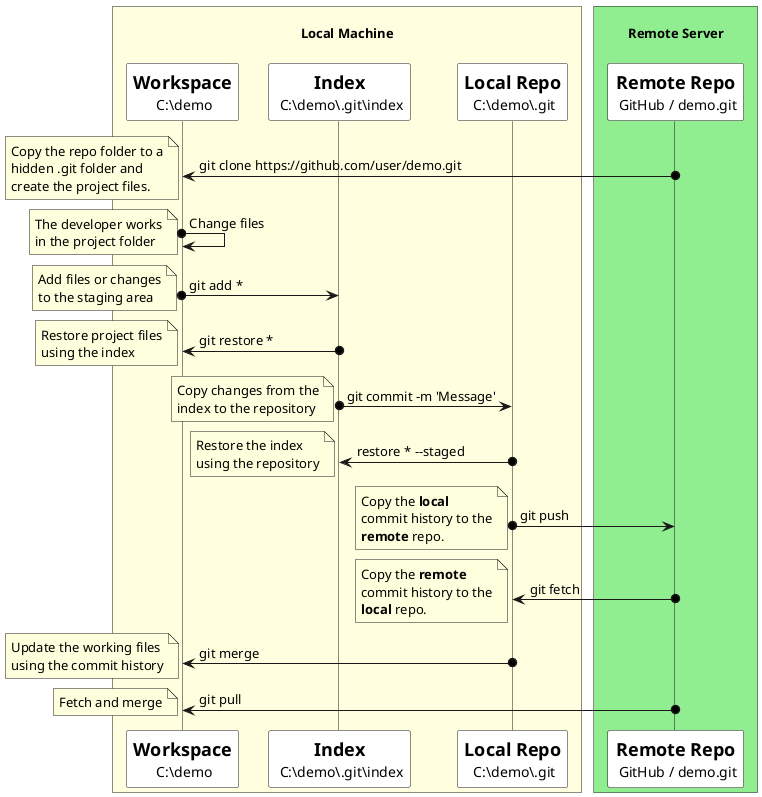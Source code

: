 @startuml
skinparam lifelineStrategy solid
skinparam handwritten false
skinparam ParticipantPadding 10
skinparam BoxPadding 5
'skinparam SequenceMessageAlign center
'skinparam backgroundColor #EEEBDC


'#############################################################################

box \nLocal Machine\n #LightYellow
    participant "<size:18>**Workspace**</size>\n C:\demo" as Workspace #White
    participant "<size:18>**Index**</size>\n C:\demo\.git\index" as Index #White
    participant "<size:18>**Local Repo**</size>\n C:\demo\.git" as Local #White
end box

box \nRemote Server\n #LightGreen
    participant "<size:18>**Remote Repo**</size>\n GitHub / demo.git" as Remote #White
end box

'#############################################################################

'Cloning
Remote o-> Workspace : git clone https://github.com/user/demo.git
note left
    Copy the repo folder to a
    hidden .git folder and
    create the project files.
end note

'Work in progress
Workspace o-> Workspace : Change files
note left
    The developer works
    in the project folder
end note

'Staging
Workspace o-> Index  : git add *
note left
    Add files or changes
    to the staging area
end note

'Unstaging
Index o-> Workspace  : git restore *
note left
    Restore project files
    using the index
end note

'Commit
Index o-> Local      : git commit -m 'Message'
note left
    Copy changes from the
    index to the repository
end note

'Reverting
Local o-> Index  :  restore * --staged
note left
    Restore the index
    using the repository
end note

'Pushing
Local o-> Remote     : git push
note left
    Copy the **local**
    commit history to the
    **remote** repo.
end note

'Fetching
Remote o-> Local     : git fetch
note left
    Copy the **remote**
    commit history to the
    **local** repo.
end note

'Update
Local o-> Workspace  : git merge
note left
    Update the working files
    using the commit history
end note

'Pulling
Remote o-> Workspace : git pull
note left
   Fetch and merge
end note

@enduml

